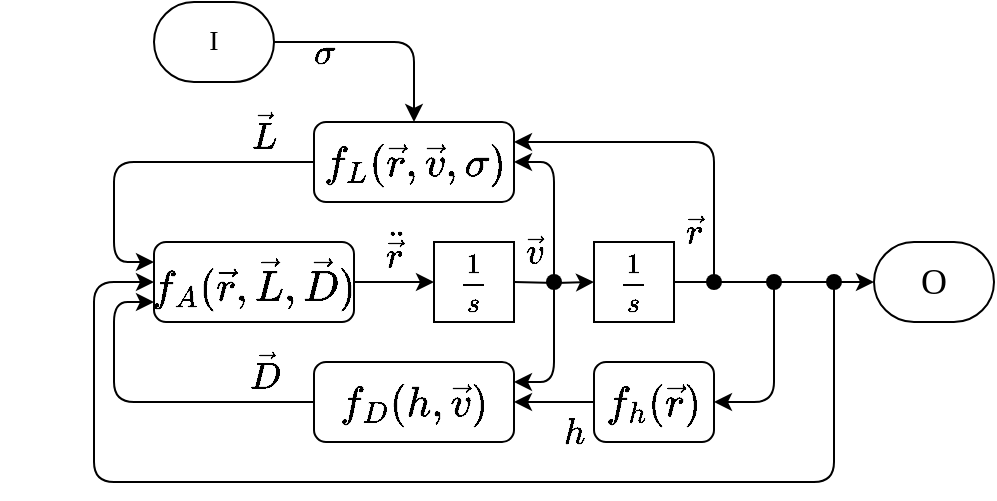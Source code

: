 <mxfile>
    <diagram id="YKh7LrF5BTuSwjBW5BxR" name="Page-1">
        <mxGraphModel dx="848" dy="286" grid="1" gridSize="10" guides="1" tooltips="1" connect="1" arrows="1" fold="1" page="1" pageScale="1" pageWidth="827" pageHeight="1169" math="1" shadow="0">
            <root>
                <mxCell id="0"/>
                <mxCell id="1" parent="0"/>
                <mxCell id="10" style="edgeStyle=none;html=1;entryX=0.5;entryY=0;entryDx=0;entryDy=0;fontSize=18;" parent="1" source="uHtXdqYaOmYZvteWbgWJ-4" target="28" edge="1">
                    <mxGeometry relative="1" as="geometry">
                        <mxPoint x="365" y="80" as="targetPoint"/>
                        <Array as="points">
                            <mxPoint x="350" y="60"/>
                        </Array>
                    </mxGeometry>
                </mxCell>
                <mxCell id="uHtXdqYaOmYZvteWbgWJ-4" value="&lt;font face=&quot;Times New Roman&quot; style=&quot;font-size: 14px&quot;&gt;I&lt;/font&gt;" style="rounded=1;whiteSpace=wrap;html=1;arcSize=50;" parent="1" vertex="1">
                    <mxGeometry x="220" y="40" width="60" height="40" as="geometry"/>
                </mxCell>
                <mxCell id="uHtXdqYaOmYZvteWbgWJ-5" value="&lt;font face=&quot;Times New Roman&quot; style=&quot;font-size: 18px&quot;&gt;O&lt;/font&gt;" style="rounded=1;whiteSpace=wrap;html=1;arcSize=50;" parent="1" vertex="1">
                    <mxGeometry x="580" y="160" width="60" height="40" as="geometry"/>
                </mxCell>
                <mxCell id="dlhDrgj7KIVcupZ_G-h5-3" value="" style="edgeStyle=orthogonalEdgeStyle;rounded=0;orthogonalLoop=1;jettySize=auto;html=1;" parent="1" target="dlhDrgj7KIVcupZ_G-h5-2" edge="1">
                    <mxGeometry relative="1" as="geometry">
                        <mxPoint x="400" y="180" as="sourcePoint"/>
                    </mxGeometry>
                </mxCell>
                <mxCell id="dlhDrgj7KIVcupZ_G-h5-4" value="" style="edgeStyle=orthogonalEdgeStyle;rounded=0;orthogonalLoop=1;jettySize=auto;html=1;entryX=0;entryY=0.5;entryDx=0;entryDy=0;startArrow=none;" parent="1" source="38" target="uHtXdqYaOmYZvteWbgWJ-5" edge="1">
                    <mxGeometry relative="1" as="geometry">
                        <mxPoint x="530" y="180" as="targetPoint"/>
                    </mxGeometry>
                </mxCell>
                <mxCell id="dlhDrgj7KIVcupZ_G-h5-2" value="$$\frac{1}{s}$$" style="whiteSpace=wrap;html=1;aspect=fixed;" parent="1" vertex="1">
                    <mxGeometry x="440" y="160" width="40" height="40" as="geometry"/>
                </mxCell>
                <mxCell id="2" value="&lt;span style=&quot;font-family: &amp;#34;times new roman&amp;#34;&quot;&gt;$$\sigma$$&lt;/span&gt;" style="text;html=1;align=center;verticalAlign=middle;resizable=0;points=[];autosize=1;strokeColor=none;fillColor=none;fontSize=18;" parent="1" vertex="1">
                    <mxGeometry x="255" y="50" width="100" height="30" as="geometry"/>
                </mxCell>
                <mxCell id="3" value="&lt;span style=&quot;font-family: &amp;#34;times new roman&amp;#34;&quot;&gt;$$\vec{r}$$&lt;/span&gt;" style="text;html=1;align=center;verticalAlign=middle;resizable=0;points=[];autosize=1;strokeColor=none;fillColor=none;fontSize=18;" parent="1" vertex="1">
                    <mxGeometry x="440" y="140" width="100" height="30" as="geometry"/>
                </mxCell>
                <mxCell id="4" value="&lt;span style=&quot;font-family: &amp;#34;times new roman&amp;#34;&quot;&gt;$$\vec{v}$$&lt;/span&gt;" style="text;html=1;align=center;verticalAlign=middle;resizable=0;points=[];autosize=1;strokeColor=none;fillColor=none;fontSize=18;" parent="1" vertex="1">
                    <mxGeometry x="355" y="150" width="110" height="30" as="geometry"/>
                </mxCell>
                <mxCell id="5" value="$$\frac{1}{s}$$" style="whiteSpace=wrap;html=1;aspect=fixed;" parent="1" vertex="1">
                    <mxGeometry x="360" y="160" width="40" height="40" as="geometry"/>
                </mxCell>
                <mxCell id="12" style="edgeStyle=none;html=1;entryX=0;entryY=0.5;entryDx=0;entryDy=0;fontSize=18;exitX=1;exitY=0.5;exitDx=0;exitDy=0;" parent="1" source="30" target="5" edge="1">
                    <mxGeometry relative="1" as="geometry">
                        <mxPoint x="320" y="180" as="sourcePoint"/>
                    </mxGeometry>
                </mxCell>
                <mxCell id="15" value="&lt;span style=&quot;font-family: &amp;#34;times new roman&amp;#34;&quot;&gt;$$\vec{D}$$&lt;/span&gt;" style="text;html=1;align=center;verticalAlign=middle;resizable=0;points=[];autosize=1;strokeColor=none;fillColor=none;fontSize=18;" parent="1" vertex="1">
                    <mxGeometry x="220" y="210" width="110" height="30" as="geometry"/>
                </mxCell>
                <mxCell id="16" value="&lt;span style=&quot;font-family: &amp;#34;times new roman&amp;#34;&quot;&gt;$$\vec{L}$$&lt;/span&gt;" style="text;html=1;align=center;verticalAlign=middle;resizable=0;points=[];autosize=1;strokeColor=none;fillColor=none;fontSize=18;" parent="1" vertex="1">
                    <mxGeometry x="220" y="90" width="110" height="30" as="geometry"/>
                </mxCell>
                <mxCell id="26" style="edgeStyle=none;html=1;entryX=0;entryY=0.25;entryDx=0;entryDy=0;fontSize=18;exitX=0;exitY=0.5;exitDx=0;exitDy=0;" parent="1" source="28" target="30" edge="1">
                    <mxGeometry relative="1" as="geometry">
                        <mxPoint x="330" y="110.8" as="sourcePoint"/>
                        <mxPoint x="280" y="180" as="targetPoint"/>
                        <Array as="points">
                            <mxPoint x="200" y="120"/>
                            <mxPoint x="200" y="170"/>
                        </Array>
                    </mxGeometry>
                </mxCell>
                <mxCell id="22" style="edgeStyle=none;html=1;fontSize=18;entryX=1;entryY=0.25;entryDx=0;entryDy=0;" parent="1" target="29" edge="1">
                    <mxGeometry relative="1" as="geometry">
                        <mxPoint x="360" y="240" as="targetPoint"/>
                        <mxPoint x="420" y="180" as="sourcePoint"/>
                        <Array as="points">
                            <mxPoint x="420" y="230"/>
                        </Array>
                    </mxGeometry>
                </mxCell>
                <mxCell id="24" style="edgeStyle=none;html=1;entryX=0;entryY=0.75;entryDx=0;entryDy=0;fontSize=18;exitX=0;exitY=0.5;exitDx=0;exitDy=0;" parent="1" source="29" target="30" edge="1">
                    <mxGeometry relative="1" as="geometry">
                        <mxPoint x="320" y="240" as="sourcePoint"/>
                        <mxPoint x="280" y="180" as="targetPoint"/>
                        <Array as="points">
                            <mxPoint x="200" y="240"/>
                            <mxPoint x="200" y="190"/>
                        </Array>
                    </mxGeometry>
                </mxCell>
                <mxCell id="25" style="edgeStyle=none;html=1;fontSize=18;entryX=1;entryY=0.5;entryDx=0;entryDy=0;" parent="1" target="28" edge="1">
                    <mxGeometry relative="1" as="geometry">
                        <mxPoint x="400" y="115" as="targetPoint"/>
                        <mxPoint x="420" y="180" as="sourcePoint"/>
                        <Array as="points">
                            <mxPoint x="420" y="120"/>
                        </Array>
                    </mxGeometry>
                </mxCell>
                <mxCell id="27" value="&lt;span style=&quot;font-family: &amp;#34;times new roman&amp;#34;&quot;&gt;$$\ddot{\vec{r}}$$&lt;/span&gt;" style="text;html=1;align=center;verticalAlign=middle;resizable=0;points=[];autosize=1;strokeColor=none;fillColor=none;fontSize=18;" parent="1" vertex="1">
                    <mxGeometry x="260" y="150" width="160" height="30" as="geometry"/>
                </mxCell>
                <mxCell id="28" value="$$f_L(\vec{r},\vec{v},\sigma)$$" style="rounded=1;whiteSpace=wrap;html=1;fontSize=18;" parent="1" vertex="1">
                    <mxGeometry x="300" y="100" width="100" height="40" as="geometry"/>
                </mxCell>
                <mxCell id="29" value="$$f_D(h,\vec{v})$$" style="rounded=1;whiteSpace=wrap;html=1;fontSize=18;" parent="1" vertex="1">
                    <mxGeometry x="300" y="220" width="100" height="40" as="geometry"/>
                </mxCell>
                <mxCell id="30" value="&lt;span&gt;$$f_A(\vec{r},\vec{L},\vec{D})$$&lt;/span&gt;" style="rounded=1;whiteSpace=wrap;html=1;fontSize=18;" parent="1" vertex="1">
                    <mxGeometry x="220" y="160" width="100" height="40" as="geometry"/>
                </mxCell>
                <mxCell id="31" style="edgeStyle=none;html=1;fontSize=18;entryX=0;entryY=0.5;entryDx=0;entryDy=0;" parent="1" target="30" edge="1">
                    <mxGeometry relative="1" as="geometry">
                        <mxPoint x="200" y="250" as="targetPoint"/>
                        <mxPoint x="560" y="180" as="sourcePoint"/>
                        <Array as="points">
                            <mxPoint x="560" y="280"/>
                            <mxPoint x="190" y="280"/>
                            <mxPoint x="190" y="180"/>
                        </Array>
                    </mxGeometry>
                </mxCell>
                <mxCell id="33" style="edgeStyle=none;html=1;fontSize=18;entryX=1;entryY=0.5;entryDx=0;entryDy=0;" parent="1" target="41" edge="1">
                    <mxGeometry relative="1" as="geometry">
                        <mxPoint x="420" y="260" as="targetPoint"/>
                        <mxPoint x="530" y="180" as="sourcePoint"/>
                        <Array as="points">
                            <mxPoint x="530" y="240"/>
                        </Array>
                    </mxGeometry>
                </mxCell>
                <mxCell id="34" style="edgeStyle=none;html=1;fontSize=18;entryX=1;entryY=0.25;entryDx=0;entryDy=0;" parent="1" target="28" edge="1">
                    <mxGeometry relative="1" as="geometry">
                        <mxPoint x="410" y="250" as="targetPoint"/>
                        <mxPoint x="500" y="180" as="sourcePoint"/>
                        <Array as="points">
                            <mxPoint x="500" y="110"/>
                        </Array>
                    </mxGeometry>
                </mxCell>
                <mxCell id="37" value="" style="shape=waypoint;sketch=0;fillStyle=solid;size=6;pointerEvents=1;points=[];fillColor=none;resizable=0;rotatable=0;perimeter=centerPerimeter;snapToPoint=1;strokeWidth=2;" parent="1" vertex="1">
                    <mxGeometry x="480" y="160" width="40" height="40" as="geometry"/>
                </mxCell>
                <mxCell id="38" value="" style="shape=waypoint;sketch=0;fillStyle=solid;size=6;pointerEvents=1;points=[];fillColor=none;resizable=0;rotatable=0;perimeter=centerPerimeter;snapToPoint=1;strokeWidth=2;" parent="1" vertex="1">
                    <mxGeometry x="540" y="160" width="40" height="40" as="geometry"/>
                </mxCell>
                <mxCell id="39" value="" style="edgeStyle=orthogonalEdgeStyle;rounded=0;orthogonalLoop=1;jettySize=auto;html=1;entryDx=0;entryDy=0;endArrow=none;" parent="1" source="dlhDrgj7KIVcupZ_G-h5-2" target="38" edge="1">
                    <mxGeometry relative="1" as="geometry">
                        <mxPoint x="540.0" y="180" as="targetPoint"/>
                        <mxPoint x="480" y="180" as="sourcePoint"/>
                    </mxGeometry>
                </mxCell>
                <mxCell id="40" value="" style="shape=waypoint;sketch=0;fillStyle=solid;size=6;pointerEvents=1;points=[];fillColor=none;resizable=0;rotatable=0;perimeter=centerPerimeter;snapToPoint=1;strokeWidth=2;" parent="1" vertex="1">
                    <mxGeometry x="400" y="160" width="40" height="40" as="geometry"/>
                </mxCell>
                <mxCell id="44" style="edgeStyle=none;html=1;entryX=1;entryY=0.5;entryDx=0;entryDy=0;" edge="1" parent="1" source="41" target="29">
                    <mxGeometry relative="1" as="geometry"/>
                </mxCell>
                <mxCell id="41" value="$$f_h(\vec{r})$$" style="rounded=1;whiteSpace=wrap;html=1;fontSize=18;" vertex="1" parent="1">
                    <mxGeometry x="440" y="220" width="60" height="40" as="geometry"/>
                </mxCell>
                <mxCell id="43" value="" style="shape=waypoint;sketch=0;fillStyle=solid;size=6;pointerEvents=1;points=[];fillColor=none;resizable=0;rotatable=0;perimeter=centerPerimeter;snapToPoint=1;strokeWidth=2;" vertex="1" parent="1">
                    <mxGeometry x="510" y="160" width="40" height="40" as="geometry"/>
                </mxCell>
                <mxCell id="45" value="&lt;span style=&quot;font-family: &amp;#34;times new roman&amp;#34;&quot;&gt;$$h$$&lt;/span&gt;" style="text;html=1;align=center;verticalAlign=middle;resizable=0;points=[];autosize=1;strokeColor=none;fillColor=none;fontSize=18;" vertex="1" parent="1">
                    <mxGeometry x="400" y="240" width="60" height="30" as="geometry"/>
                </mxCell>
            </root>
        </mxGraphModel>
    </diagram>
</mxfile>